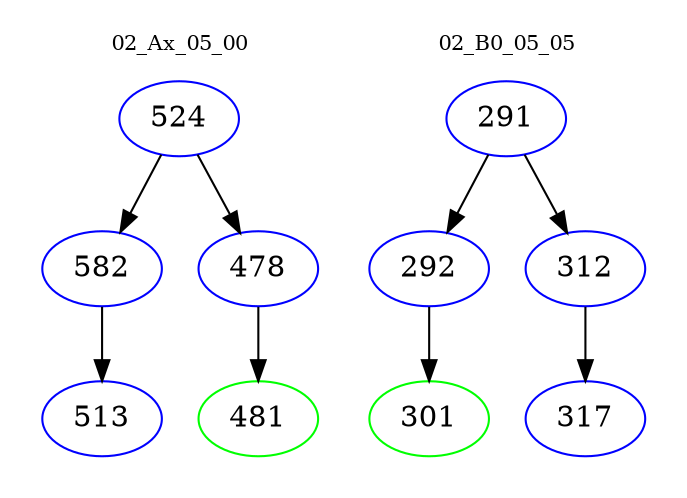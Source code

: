 digraph{
subgraph cluster_0 {
color = white
label = "02_Ax_05_00";
fontsize=10;
T0_524 [label="524", color="blue"]
T0_524 -> T0_582 [color="black"]
T0_582 [label="582", color="blue"]
T0_582 -> T0_513 [color="black"]
T0_513 [label="513", color="blue"]
T0_524 -> T0_478 [color="black"]
T0_478 [label="478", color="blue"]
T0_478 -> T0_481 [color="black"]
T0_481 [label="481", color="green"]
}
subgraph cluster_1 {
color = white
label = "02_B0_05_05";
fontsize=10;
T1_291 [label="291", color="blue"]
T1_291 -> T1_292 [color="black"]
T1_292 [label="292", color="blue"]
T1_292 -> T1_301 [color="black"]
T1_301 [label="301", color="green"]
T1_291 -> T1_312 [color="black"]
T1_312 [label="312", color="blue"]
T1_312 -> T1_317 [color="black"]
T1_317 [label="317", color="blue"]
}
}
